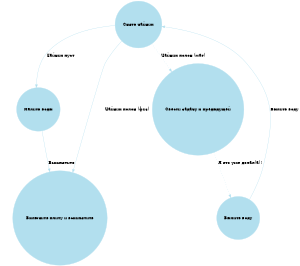 /* This file generate automaticaly by FSM class function
 * Programmed by Islamov Denis (GET, MIPT)
 */

digraph state {
	graph [ratio=fill]
	size="2"
	node [shape=circle style=filled]

	Снять_чайник[label="Снять чайник" color=lightblue2]
	Налить_воды[label="Налить воды" color=lightblue2]
	Вылить_воду[label="Вылить воду" color=lightblue2]
	Включить_плиту_и_вскипятить[label="Включить плиту и вскипятить" color=lightblue2]
	Cвести_задачу_к_предыдущей[label="Cвести задачу к предыдущей" color=lightblue2]

	Снять_чайник->Налить_воды[label="Чайник пуст" color=lightblue2]
	Снять_чайник->Cвести_задачу_к_предыдущей[label="Чайник полон (мат)" style="dotted" color=lightblue2]
	Снять_чайник->Включить_плиту_и_вскипятить[label="Чайник полон (физ)" color=lightblue2]
	Cвести_задачу_к_предыдущей->Вылить_воду[label="Я это уже делал(а)!" style="dotted" color=lightblue2]
	Вылить_воду->Снять_чайник[label="Вылить воду" color=lightblue2]
	Налить_воды->Включить_плиту_и_вскипятить[label="Вскипятить" color=lightblue2]
}
